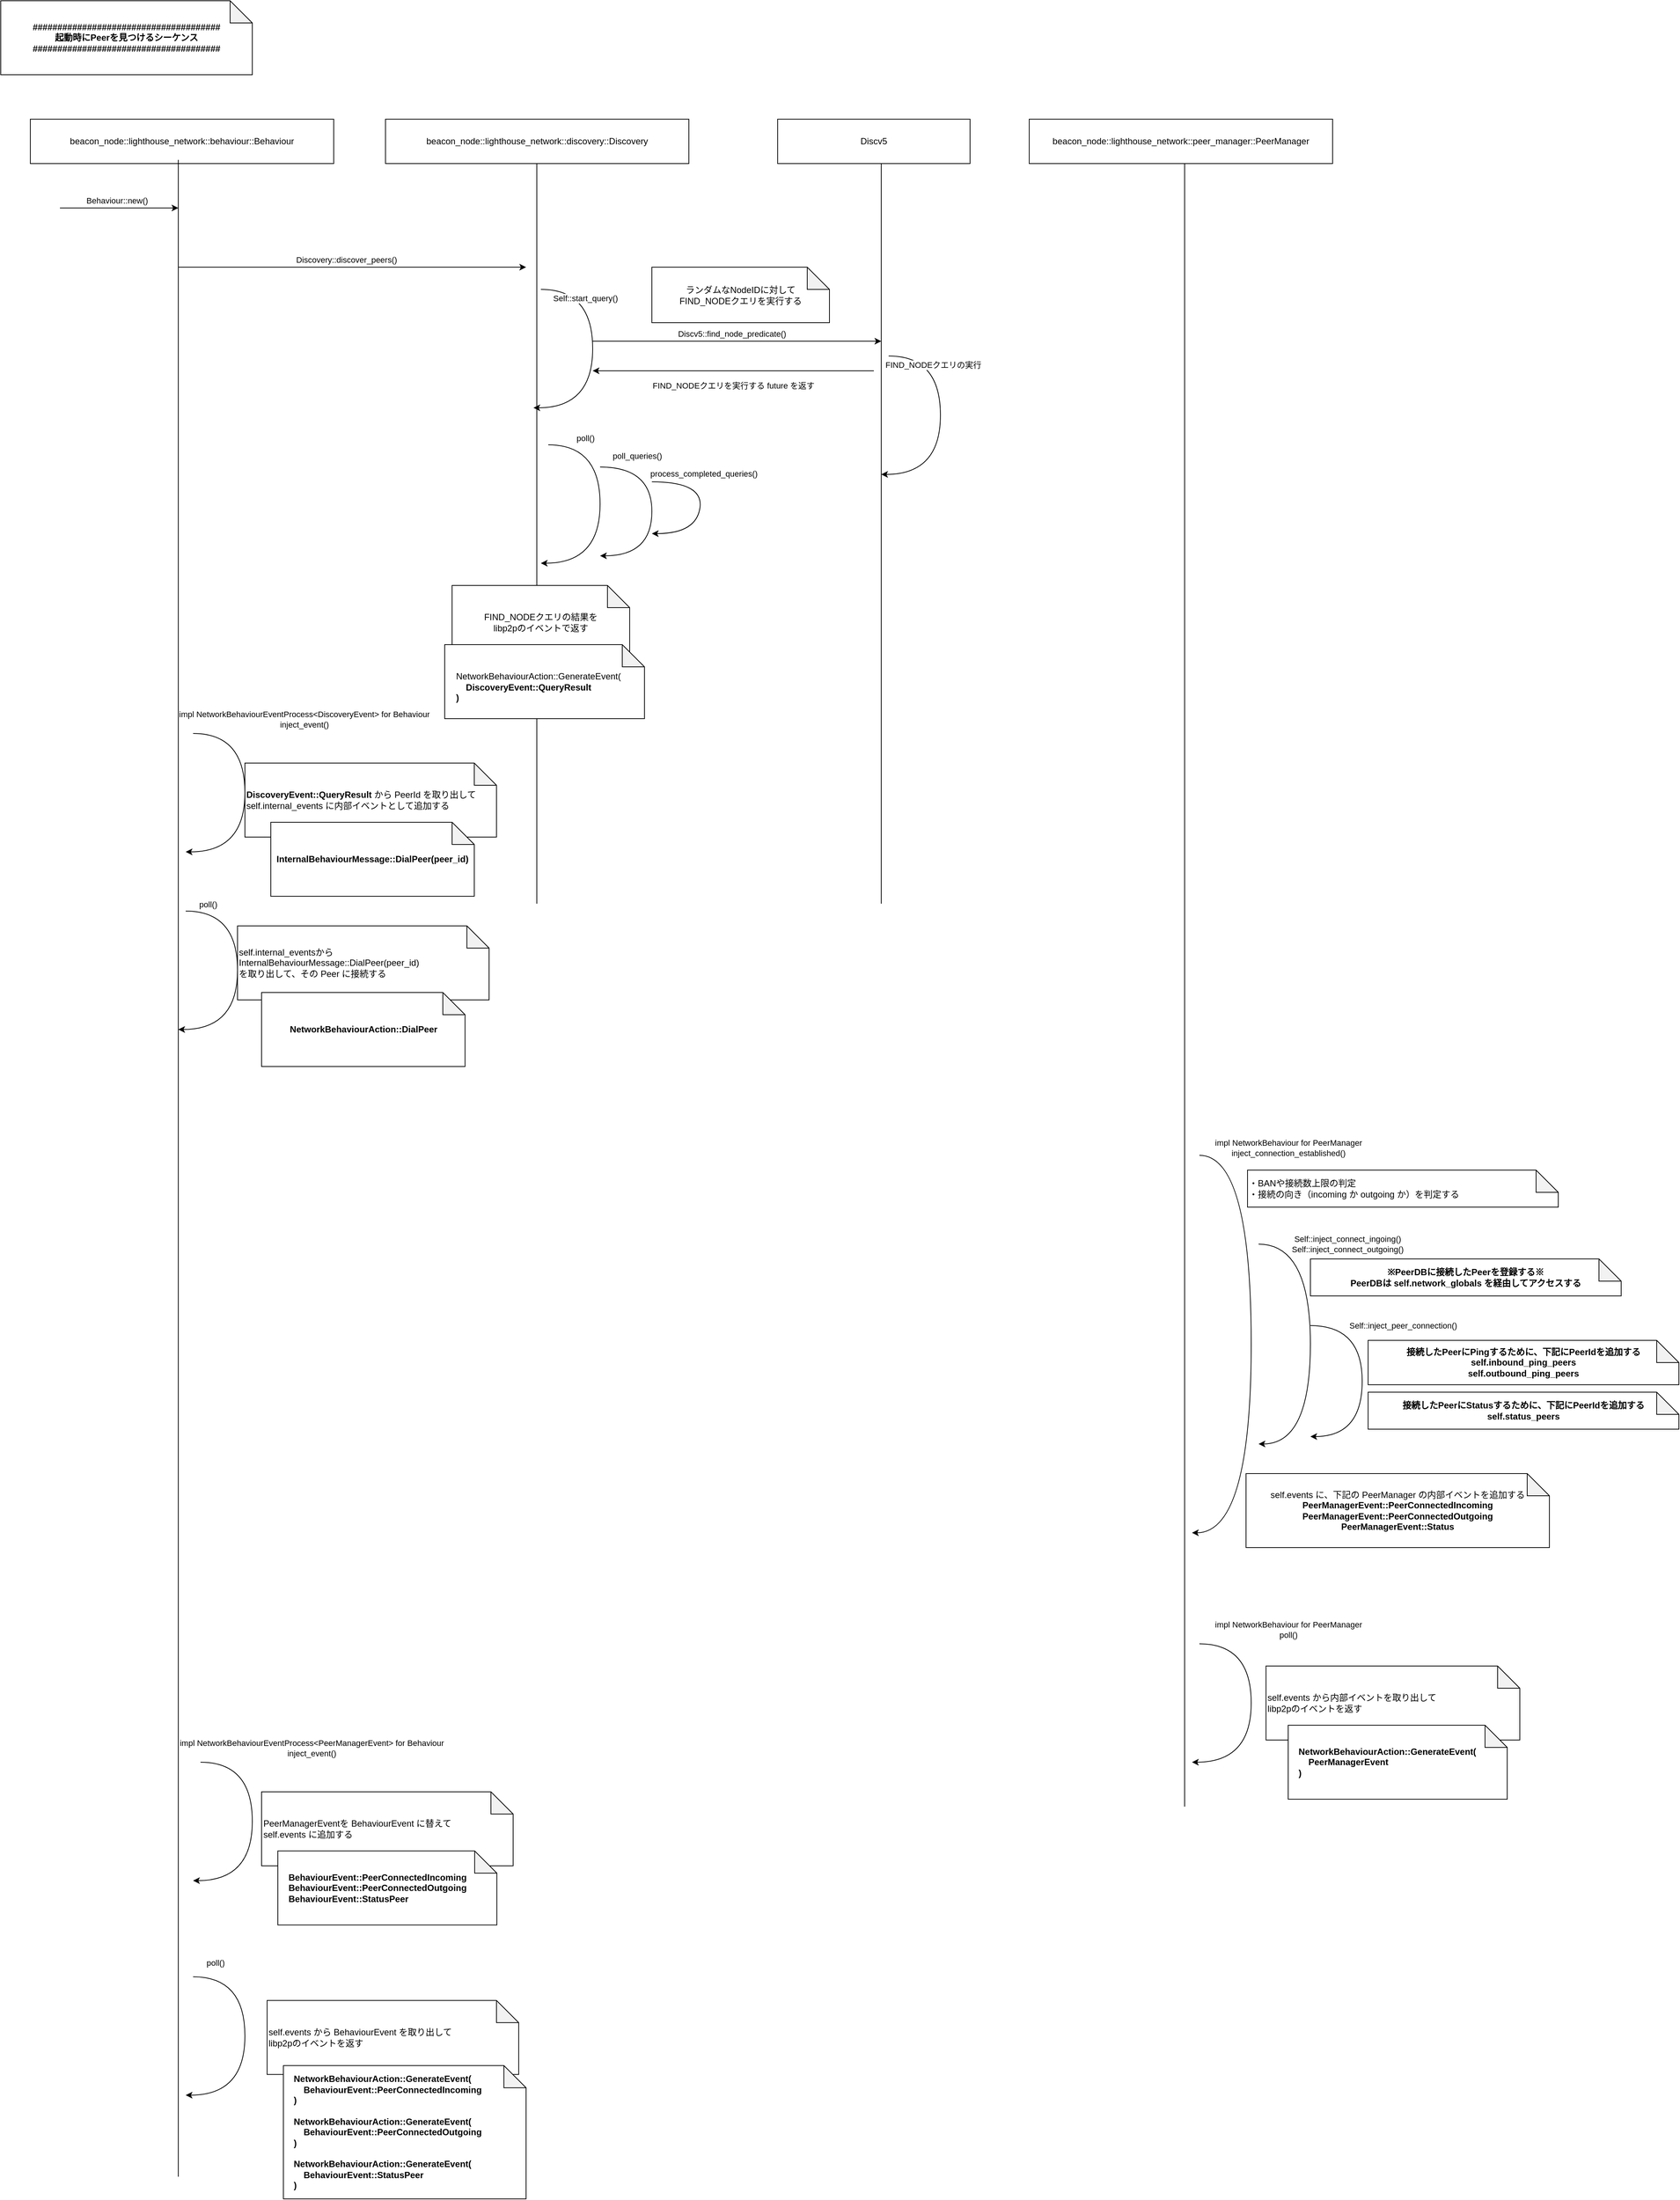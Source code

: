 <mxfile>
    <diagram id="T8pmpTCMuDaPm9wjzUCa" name="Page-1">
        <mxGraphModel dx="1148" dy="927" grid="1" gridSize="10" guides="1" tooltips="1" connect="1" arrows="1" fold="1" page="1" pageScale="1" pageWidth="827" pageHeight="1169" background="none" math="0" shadow="0">
            <root>
                <mxCell id="0"/>
                <mxCell id="1" parent="0"/>
                <mxCell id="2" value="beacon_node::lighthouse_network::behaviour::Behaviour" style="rounded=0;whiteSpace=wrap;html=1;" parent="1" vertex="1">
                    <mxGeometry x="50" y="170" width="410" height="60" as="geometry"/>
                </mxCell>
                <mxCell id="3" value="" style="endArrow=none;html=1;" parent="1" edge="1">
                    <mxGeometry width="50" height="50" relative="1" as="geometry">
                        <mxPoint x="250" y="1230" as="sourcePoint"/>
                        <mxPoint x="250" y="230" as="targetPoint"/>
                    </mxGeometry>
                </mxCell>
                <mxCell id="4" value="" style="endArrow=classic;html=1;" parent="1" edge="1">
                    <mxGeometry width="50" height="50" relative="1" as="geometry">
                        <mxPoint x="90" y="290" as="sourcePoint"/>
                        <mxPoint x="250" y="290" as="targetPoint"/>
                    </mxGeometry>
                </mxCell>
                <mxCell id="6" value="Behaviour::new()" style="edgeLabel;html=1;align=center;verticalAlign=middle;resizable=0;points=[];" parent="4" vertex="1" connectable="0">
                    <mxGeometry x="-0.037" y="1" relative="1" as="geometry">
                        <mxPoint y="-9" as="offset"/>
                    </mxGeometry>
                </mxCell>
                <mxCell id="5" value="" style="endArrow=none;html=1;" parent="1" edge="1">
                    <mxGeometry width="50" height="50" relative="1" as="geometry">
                        <mxPoint x="250" y="2950" as="sourcePoint"/>
                        <mxPoint x="250" y="225" as="targetPoint"/>
                    </mxGeometry>
                </mxCell>
                <mxCell id="7" value="beacon_node::lighthouse_network::discovery::Discovery" style="rounded=0;whiteSpace=wrap;html=1;" parent="1" vertex="1">
                    <mxGeometry x="530" y="170" width="410" height="60" as="geometry"/>
                </mxCell>
                <mxCell id="8" value="" style="endArrow=classic;html=1;" parent="1" edge="1">
                    <mxGeometry width="50" height="50" relative="1" as="geometry">
                        <mxPoint x="250" y="370" as="sourcePoint"/>
                        <mxPoint x="720" y="370" as="targetPoint"/>
                    </mxGeometry>
                </mxCell>
                <mxCell id="9" value="Discovery::discover_peers()" style="edgeLabel;html=1;align=center;verticalAlign=middle;resizable=0;points=[];" parent="8" vertex="1" connectable="0">
                    <mxGeometry x="-0.037" y="1" relative="1" as="geometry">
                        <mxPoint y="-9" as="offset"/>
                    </mxGeometry>
                </mxCell>
                <mxCell id="10" value="" style="endArrow=none;html=1;" parent="1" edge="1">
                    <mxGeometry width="50" height="50" relative="1" as="geometry">
                        <mxPoint x="734.5" y="1230" as="sourcePoint"/>
                        <mxPoint x="734.5" y="230" as="targetPoint"/>
                    </mxGeometry>
                </mxCell>
                <mxCell id="11" value="######################################&lt;br&gt;起動時にPeerを見つけるシーケンス&lt;br&gt;######################################" style="shape=note;whiteSpace=wrap;html=1;backgroundOutline=1;darkOpacity=0.05;fontStyle=1" parent="1" vertex="1">
                    <mxGeometry x="10" y="10" width="340" height="100" as="geometry"/>
                </mxCell>
                <mxCell id="12" value="" style="curved=1;endArrow=classic;html=1;" parent="1" edge="1">
                    <mxGeometry width="50" height="50" relative="1" as="geometry">
                        <mxPoint x="740" y="400" as="sourcePoint"/>
                        <mxPoint x="730" y="560" as="targetPoint"/>
                        <Array as="points">
                            <mxPoint x="810" y="400"/>
                            <mxPoint x="810" y="560"/>
                        </Array>
                    </mxGeometry>
                </mxCell>
                <mxCell id="13" value="Self::start_query()" style="edgeLabel;html=1;align=center;verticalAlign=middle;resizable=0;points=[];" parent="12" vertex="1" connectable="0">
                    <mxGeometry x="0.073" relative="1" as="geometry">
                        <mxPoint x="-10" y="-85" as="offset"/>
                    </mxGeometry>
                </mxCell>
                <mxCell id="14" value="Discv5" style="rounded=0;whiteSpace=wrap;html=1;" parent="1" vertex="1">
                    <mxGeometry x="1060" y="170" width="260" height="60" as="geometry"/>
                </mxCell>
                <mxCell id="15" value="" style="endArrow=classic;html=1;" parent="1" edge="1">
                    <mxGeometry width="50" height="50" relative="1" as="geometry">
                        <mxPoint x="810" y="470" as="sourcePoint"/>
                        <mxPoint x="1200" y="470" as="targetPoint"/>
                    </mxGeometry>
                </mxCell>
                <mxCell id="16" value="Discv5::find_node_predicate()" style="edgeLabel;html=1;align=center;verticalAlign=middle;resizable=0;points=[];" parent="15" vertex="1" connectable="0">
                    <mxGeometry x="-0.037" y="1" relative="1" as="geometry">
                        <mxPoint y="-9" as="offset"/>
                    </mxGeometry>
                </mxCell>
                <mxCell id="17" value="" style="endArrow=none;html=1;" parent="1" edge="1">
                    <mxGeometry width="50" height="50" relative="1" as="geometry">
                        <mxPoint x="1200" y="1230" as="sourcePoint"/>
                        <mxPoint x="1200" y="230" as="targetPoint"/>
                    </mxGeometry>
                </mxCell>
                <mxCell id="19" value="&lt;span style=&quot;font-weight: normal&quot;&gt;ランダムなNodeIDに対して&lt;br&gt;FIND_NODEクエリを実行する&lt;/span&gt;" style="shape=note;whiteSpace=wrap;html=1;backgroundOutline=1;darkOpacity=0.05;fontStyle=1" parent="1" vertex="1">
                    <mxGeometry x="890" y="370" width="240" height="75" as="geometry"/>
                </mxCell>
                <mxCell id="20" value="" style="endArrow=classic;html=1;" parent="1" edge="1">
                    <mxGeometry width="50" height="50" relative="1" as="geometry">
                        <mxPoint x="1190" y="510" as="sourcePoint"/>
                        <mxPoint x="810" y="510" as="targetPoint"/>
                    </mxGeometry>
                </mxCell>
                <mxCell id="21" value="FIND_NODEクエリを実行する future を返す" style="edgeLabel;html=1;align=center;verticalAlign=middle;resizable=0;points=[];" parent="20" vertex="1" connectable="0">
                    <mxGeometry x="-0.037" y="1" relative="1" as="geometry">
                        <mxPoint x="-7" y="19" as="offset"/>
                    </mxGeometry>
                </mxCell>
                <mxCell id="22" value="" style="curved=1;endArrow=classic;html=1;" parent="1" edge="1">
                    <mxGeometry width="50" height="50" relative="1" as="geometry">
                        <mxPoint x="1210" y="490" as="sourcePoint"/>
                        <mxPoint x="1200" y="650" as="targetPoint"/>
                        <Array as="points">
                            <mxPoint x="1280" y="490"/>
                            <mxPoint x="1280" y="650"/>
                        </Array>
                    </mxGeometry>
                </mxCell>
                <mxCell id="23" value="FIND_NODEクエリの実行" style="edgeLabel;html=1;align=center;verticalAlign=middle;resizable=0;points=[];" parent="22" vertex="1" connectable="0">
                    <mxGeometry x="0.073" relative="1" as="geometry">
                        <mxPoint x="-10" y="-85" as="offset"/>
                    </mxGeometry>
                </mxCell>
                <mxCell id="24" value="" style="curved=1;endArrow=classic;html=1;" parent="1" edge="1">
                    <mxGeometry width="50" height="50" relative="1" as="geometry">
                        <mxPoint x="750" y="610" as="sourcePoint"/>
                        <mxPoint x="740" y="770" as="targetPoint"/>
                        <Array as="points">
                            <mxPoint x="820" y="610"/>
                            <mxPoint x="820" y="770"/>
                        </Array>
                    </mxGeometry>
                </mxCell>
                <mxCell id="25" value="poll()" style="edgeLabel;html=1;align=center;verticalAlign=middle;resizable=0;points=[];" parent="24" vertex="1" connectable="0">
                    <mxGeometry x="0.073" relative="1" as="geometry">
                        <mxPoint x="-20" y="-106" as="offset"/>
                    </mxGeometry>
                </mxCell>
                <mxCell id="26" value="" style="curved=1;endArrow=classic;html=1;" parent="1" edge="1">
                    <mxGeometry width="50" height="50" relative="1" as="geometry">
                        <mxPoint x="820" y="640" as="sourcePoint"/>
                        <mxPoint x="820" y="760" as="targetPoint"/>
                        <Array as="points">
                            <mxPoint x="890" y="640"/>
                            <mxPoint x="890" y="760"/>
                        </Array>
                    </mxGeometry>
                </mxCell>
                <mxCell id="27" value="poll_queries()" style="edgeLabel;html=1;align=center;verticalAlign=middle;resizable=0;points=[];" parent="26" vertex="1" connectable="0">
                    <mxGeometry x="0.073" relative="1" as="geometry">
                        <mxPoint x="-20" y="-85" as="offset"/>
                    </mxGeometry>
                </mxCell>
                <mxCell id="28" value="" style="curved=1;endArrow=classic;html=1;" parent="1" edge="1">
                    <mxGeometry width="50" height="50" relative="1" as="geometry">
                        <mxPoint x="890" y="660" as="sourcePoint"/>
                        <mxPoint x="890" y="730" as="targetPoint"/>
                        <Array as="points">
                            <mxPoint x="960" y="660"/>
                            <mxPoint x="950" y="730"/>
                        </Array>
                    </mxGeometry>
                </mxCell>
                <mxCell id="29" value="process_completed_queries()" style="edgeLabel;html=1;align=center;verticalAlign=middle;resizable=0;points=[];" parent="28" vertex="1" connectable="0">
                    <mxGeometry x="0.073" relative="1" as="geometry">
                        <mxPoint x="5" y="-48" as="offset"/>
                    </mxGeometry>
                </mxCell>
                <mxCell id="30" value="&lt;span style=&quot;font-weight: normal&quot;&gt;FIND_NODEクエリの結果を&lt;/span&gt;&lt;br&gt;&lt;span style=&quot;font-weight: normal&quot;&gt;libp2pのイベントで返す&lt;/span&gt;" style="shape=note;whiteSpace=wrap;html=1;backgroundOutline=1;darkOpacity=0.05;fontStyle=1" parent="1" vertex="1">
                    <mxGeometry x="620" y="800" width="240" height="100" as="geometry"/>
                </mxCell>
                <mxCell id="31" value="&lt;span style=&quot;font-weight: 400&quot;&gt;&lt;br&gt;&amp;nbsp; &amp;nbsp; NetworkBehaviourAction::GenerateEvent(&lt;/span&gt;&lt;br&gt;&lt;span style=&quot;font-weight: 400&quot;&gt;&amp;nbsp; &amp;nbsp; &amp;nbsp; &amp;nbsp; &lt;/span&gt;DiscoveryEvent::QueryResult&lt;br&gt;&amp;nbsp; &amp;nbsp; )" style="shape=note;whiteSpace=wrap;html=1;backgroundOutline=1;darkOpacity=0.05;fontStyle=1;align=left;" parent="1" vertex="1">
                    <mxGeometry x="610" y="880" width="270" height="100" as="geometry"/>
                </mxCell>
                <mxCell id="32" value="" style="curved=1;endArrow=classic;html=1;" parent="1" edge="1">
                    <mxGeometry width="50" height="50" relative="1" as="geometry">
                        <mxPoint x="270" y="1000" as="sourcePoint"/>
                        <mxPoint x="260" y="1160" as="targetPoint"/>
                        <Array as="points">
                            <mxPoint x="340" y="1000"/>
                            <mxPoint x="340" y="1160"/>
                        </Array>
                    </mxGeometry>
                </mxCell>
                <mxCell id="33" value="impl NetworkBehaviourEventProcess&amp;lt;DiscoveryEvent&amp;gt; for Behaviour&lt;br&gt;inject_event()" style="edgeLabel;html=1;align=center;verticalAlign=middle;resizable=0;points=[];" parent="32" vertex="1" connectable="0">
                    <mxGeometry x="0.073" relative="1" as="geometry">
                        <mxPoint x="80" y="-116" as="offset"/>
                    </mxGeometry>
                </mxCell>
                <mxCell id="34" value="&lt;b&gt;DiscoveryEvent::QueryResult&lt;/b&gt; から PeerId を取り出して&lt;br&gt;self.internal_events に内部イベントとして追加する" style="shape=note;whiteSpace=wrap;html=1;backgroundOutline=1;darkOpacity=0.05;fontStyle=0;align=left;" parent="1" vertex="1">
                    <mxGeometry x="340" y="1040" width="340" height="100" as="geometry"/>
                </mxCell>
                <mxCell id="35" value="" style="curved=1;endArrow=classic;html=1;" parent="1" edge="1">
                    <mxGeometry width="50" height="50" relative="1" as="geometry">
                        <mxPoint x="260" y="1240" as="sourcePoint"/>
                        <mxPoint x="250" y="1400" as="targetPoint"/>
                        <Array as="points">
                            <mxPoint x="330" y="1240"/>
                            <mxPoint x="330" y="1400"/>
                        </Array>
                    </mxGeometry>
                </mxCell>
                <mxCell id="36" value="poll()" style="edgeLabel;html=1;align=center;verticalAlign=middle;resizable=0;points=[];" parent="35" vertex="1" connectable="0">
                    <mxGeometry x="0.073" relative="1" as="geometry">
                        <mxPoint x="-40" y="-106" as="offset"/>
                    </mxGeometry>
                </mxCell>
                <mxCell id="37" value="InternalBehaviourMessage::DialPeer(peer_id)" style="shape=note;whiteSpace=wrap;html=1;backgroundOutline=1;darkOpacity=0.05;fontStyle=1;align=center;" parent="1" vertex="1">
                    <mxGeometry x="375" y="1120" width="275" height="100" as="geometry"/>
                </mxCell>
                <mxCell id="38" value="&lt;span style=&quot;text-align: center&quot;&gt;self.internal_eventsから&lt;br&gt;InternalBehaviourMessage::DialPeer(peer_id)&lt;br&gt;を取り出して、その Peer に接続する&lt;br&gt;&lt;/span&gt;" style="shape=note;whiteSpace=wrap;html=1;backgroundOutline=1;darkOpacity=0.05;fontStyle=0;align=left;" parent="1" vertex="1">
                    <mxGeometry x="330" y="1260" width="340" height="100" as="geometry"/>
                </mxCell>
                <mxCell id="39" value="NetworkBehaviourAction::DialPeer" style="shape=note;whiteSpace=wrap;html=1;backgroundOutline=1;darkOpacity=0.05;fontStyle=1;align=center;" parent="1" vertex="1">
                    <mxGeometry x="362.5" y="1350" width="275" height="100" as="geometry"/>
                </mxCell>
                <mxCell id="40" value="beacon_node::lighthouse_network::peer_manager::PeerManager" style="rounded=0;whiteSpace=wrap;html=1;" parent="1" vertex="1">
                    <mxGeometry x="1400" y="170" width="410" height="60" as="geometry"/>
                </mxCell>
                <mxCell id="42" value="" style="endArrow=none;html=1;" parent="1" edge="1">
                    <mxGeometry width="50" height="50" relative="1" as="geometry">
                        <mxPoint x="1610" y="2450" as="sourcePoint"/>
                        <mxPoint x="1610" y="230" as="targetPoint"/>
                    </mxGeometry>
                </mxCell>
                <mxCell id="44" value="" style="curved=1;endArrow=classic;html=1;" parent="1" edge="1">
                    <mxGeometry width="50" height="50" relative="1" as="geometry">
                        <mxPoint x="1630" y="1570" as="sourcePoint"/>
                        <mxPoint x="1620" y="2080" as="targetPoint"/>
                        <Array as="points">
                            <mxPoint x="1700" y="1570"/>
                            <mxPoint x="1700" y="2080"/>
                        </Array>
                    </mxGeometry>
                </mxCell>
                <mxCell id="45" value="impl NetworkBehaviour for PeerManager&lt;br&gt;inject_connection_established()" style="edgeLabel;html=1;align=center;verticalAlign=middle;resizable=0;points=[];" parent="44" vertex="1" connectable="0">
                    <mxGeometry x="0.073" relative="1" as="geometry">
                        <mxPoint x="50" y="-294" as="offset"/>
                    </mxGeometry>
                </mxCell>
                <mxCell id="46" value="&lt;span style=&quot;text-align: center&quot;&gt;・BANや接続数上限の判定&lt;br&gt;・接続の向き（incoming か outgoing か）を判定する&lt;br&gt;&lt;/span&gt;" style="shape=note;whiteSpace=wrap;html=1;backgroundOutline=1;darkOpacity=0.05;fontStyle=0;align=left;" parent="1" vertex="1">
                    <mxGeometry x="1695" y="1590" width="420" height="50" as="geometry"/>
                </mxCell>
                <mxCell id="47" value="&lt;span style=&quot;font-weight: 400&quot;&gt;self.events に、下記の PeerManager の内部イベントを追加する&lt;/span&gt;&lt;br&gt;PeerManagerEvent::PeerConnectedIncoming&lt;br&gt;PeerManagerEvent::PeerConnectedOutgoing&lt;br&gt;PeerManagerEvent::Status" style="shape=note;whiteSpace=wrap;html=1;backgroundOutline=1;darkOpacity=0.05;fontStyle=1;align=center;" parent="1" vertex="1">
                    <mxGeometry x="1693" y="2000" width="410" height="100" as="geometry"/>
                </mxCell>
                <mxCell id="48" value="" style="curved=1;endArrow=classic;html=1;" parent="1" edge="1">
                    <mxGeometry width="50" height="50" relative="1" as="geometry">
                        <mxPoint x="1630" y="2230" as="sourcePoint"/>
                        <mxPoint x="1620" y="2390" as="targetPoint"/>
                        <Array as="points">
                            <mxPoint x="1700" y="2230"/>
                            <mxPoint x="1700" y="2390"/>
                        </Array>
                    </mxGeometry>
                </mxCell>
                <mxCell id="49" value="impl NetworkBehaviour for PeerManager&lt;br&gt;poll()" style="edgeLabel;html=1;align=center;verticalAlign=middle;resizable=0;points=[];" parent="48" vertex="1" connectable="0">
                    <mxGeometry x="0.073" relative="1" as="geometry">
                        <mxPoint x="50" y="-116" as="offset"/>
                    </mxGeometry>
                </mxCell>
                <mxCell id="50" value="&lt;span style=&quot;text-align: center&quot;&gt;self.events から内部イベントを取り出して&lt;br&gt;libp2pのイベントを返す&lt;br&gt;&lt;/span&gt;" style="shape=note;whiteSpace=wrap;html=1;backgroundOutline=1;darkOpacity=0.05;fontStyle=0;align=left;" parent="1" vertex="1">
                    <mxGeometry x="1720" y="2260" width="343" height="100" as="geometry"/>
                </mxCell>
                <mxCell id="51" value="NetworkBehaviourAction::GenerateEvent(&lt;br&gt;&amp;nbsp; &amp;nbsp;&amp;nbsp;PeerManagerEvent&lt;br&gt;)" style="shape=note;whiteSpace=wrap;html=1;backgroundOutline=1;darkOpacity=0.05;fontStyle=1;align=left;spacingLeft=12;" parent="1" vertex="1">
                    <mxGeometry x="1750" y="2340" width="296" height="100" as="geometry"/>
                </mxCell>
                <mxCell id="52" value="" style="curved=1;endArrow=classic;html=1;" parent="1" edge="1">
                    <mxGeometry width="50" height="50" relative="1" as="geometry">
                        <mxPoint x="280" y="2390" as="sourcePoint"/>
                        <mxPoint x="270" y="2550" as="targetPoint"/>
                        <Array as="points">
                            <mxPoint x="350" y="2390"/>
                            <mxPoint x="350" y="2550"/>
                        </Array>
                    </mxGeometry>
                </mxCell>
                <mxCell id="53" value="impl NetworkBehaviourEventProcess&amp;lt;PeerManagerEvent&amp;gt; for Behaviour&lt;br&gt;inject_event()" style="edgeLabel;html=1;align=center;verticalAlign=middle;resizable=0;points=[];" parent="52" vertex="1" connectable="0">
                    <mxGeometry x="0.073" relative="1" as="geometry">
                        <mxPoint x="80" y="-116" as="offset"/>
                    </mxGeometry>
                </mxCell>
                <mxCell id="54" value="&lt;span style=&quot;text-align: center&quot;&gt;PeerManagerEventを BehaviourEvent に替えて&lt;br&gt;self.events に追加する&lt;br&gt;&lt;/span&gt;" style="shape=note;whiteSpace=wrap;html=1;backgroundOutline=1;darkOpacity=0.05;fontStyle=0;align=left;" parent="1" vertex="1">
                    <mxGeometry x="362.5" y="2430" width="340" height="100" as="geometry"/>
                </mxCell>
                <mxCell id="55" value="BehaviourEvent::PeerConnectedIncoming&lt;br&gt;BehaviourEvent::PeerConnectedOutgoing&lt;br&gt;BehaviourEvent::StatusPeer" style="shape=note;whiteSpace=wrap;html=1;backgroundOutline=1;darkOpacity=0.05;fontStyle=1;align=left;spacingLeft=12;" parent="1" vertex="1">
                    <mxGeometry x="384.5" y="2509.88" width="296" height="100" as="geometry"/>
                </mxCell>
                <mxCell id="56" value="" style="curved=1;endArrow=classic;html=1;" parent="1" edge="1">
                    <mxGeometry width="50" height="50" relative="1" as="geometry">
                        <mxPoint x="270" y="2679.88" as="sourcePoint"/>
                        <mxPoint x="260" y="2839.88" as="targetPoint"/>
                        <Array as="points">
                            <mxPoint x="340" y="2679.88"/>
                            <mxPoint x="340" y="2839.88"/>
                        </Array>
                    </mxGeometry>
                </mxCell>
                <mxCell id="57" value="poll()" style="edgeLabel;html=1;align=center;verticalAlign=middle;resizable=0;points=[];" parent="56" vertex="1" connectable="0">
                    <mxGeometry x="0.073" relative="1" as="geometry">
                        <mxPoint x="-40" y="-116" as="offset"/>
                    </mxGeometry>
                </mxCell>
                <mxCell id="58" value="&lt;span style=&quot;text-align: center&quot;&gt;self.events から BehaviourEvent を取り出して&lt;br&gt;&lt;/span&gt;&lt;span style=&quot;text-align: center&quot;&gt;libp2pのイベントを&lt;/span&gt;&lt;span style=&quot;text-align: center&quot;&gt;返す&lt;/span&gt;&lt;span style=&quot;text-align: center&quot;&gt;&lt;br&gt;&lt;/span&gt;" style="shape=note;whiteSpace=wrap;html=1;backgroundOutline=1;darkOpacity=0.05;fontStyle=0;align=left;" parent="1" vertex="1">
                    <mxGeometry x="370" y="2711.88" width="340" height="100" as="geometry"/>
                </mxCell>
                <mxCell id="59" value="NetworkBehaviourAction::GenerateEvent(&lt;br&gt;&amp;nbsp; &amp;nbsp; BehaviourEvent::PeerConnectedIncoming&lt;br&gt;)&lt;br&gt;&lt;br&gt;NetworkBehaviourAction::GenerateEvent(&lt;br&gt;&amp;nbsp; &amp;nbsp; BehaviourEvent::PeerConnectedOutgoing&lt;br&gt;)&lt;br&gt;&lt;br&gt;NetworkBehaviourAction::GenerateEvent(&lt;br&gt;&amp;nbsp; &amp;nbsp; BehaviourEvent::StatusPeer&lt;br&gt;)" style="shape=note;whiteSpace=wrap;html=1;backgroundOutline=1;darkOpacity=0.05;fontStyle=1;align=left;spacingLeft=12;" parent="1" vertex="1">
                    <mxGeometry x="392" y="2799.88" width="328" height="180.12" as="geometry"/>
                </mxCell>
                <mxCell id="60" value="" style="curved=1;endArrow=classic;html=1;" edge="1" parent="1">
                    <mxGeometry width="50" height="50" relative="1" as="geometry">
                        <mxPoint x="1710" y="1690" as="sourcePoint"/>
                        <mxPoint x="1710" y="1960" as="targetPoint"/>
                        <Array as="points">
                            <mxPoint x="1780" y="1690"/>
                            <mxPoint x="1780" y="1960"/>
                        </Array>
                    </mxGeometry>
                </mxCell>
                <mxCell id="61" value="Self::inject_connect_ingoing()&lt;br&gt;Self::inject_connect_outgoing()" style="edgeLabel;html=1;align=center;verticalAlign=middle;resizable=0;points=[];" vertex="1" connectable="0" parent="60">
                    <mxGeometry x="0.073" relative="1" as="geometry">
                        <mxPoint x="50" y="-150" as="offset"/>
                    </mxGeometry>
                </mxCell>
                <mxCell id="62" value="&lt;span&gt;※PeerDBに接続したPeerを登録する※&lt;br&gt;PeerDBは self.network_globals を経由してアクセスする&lt;br&gt;&lt;/span&gt;" style="shape=note;whiteSpace=wrap;html=1;backgroundOutline=1;darkOpacity=0.05;fontStyle=1;align=center;" vertex="1" parent="1">
                    <mxGeometry x="1780" y="1710" width="420" height="50" as="geometry"/>
                </mxCell>
                <mxCell id="64" value="" style="curved=1;endArrow=classic;html=1;" edge="1" parent="1">
                    <mxGeometry width="50" height="50" relative="1" as="geometry">
                        <mxPoint x="1780" y="1800" as="sourcePoint"/>
                        <mxPoint x="1780" y="1950" as="targetPoint"/>
                        <Array as="points">
                            <mxPoint x="1850" y="1800"/>
                            <mxPoint x="1850" y="1950"/>
                        </Array>
                    </mxGeometry>
                </mxCell>
                <mxCell id="65" value="Self::inject_peer_connection()" style="edgeLabel;html=1;align=center;verticalAlign=middle;resizable=0;points=[];" vertex="1" connectable="0" parent="64">
                    <mxGeometry x="0.073" relative="1" as="geometry">
                        <mxPoint x="55" y="-86" as="offset"/>
                    </mxGeometry>
                </mxCell>
                <mxCell id="66" value="&lt;span&gt;接続したPeerにPingするために、下記にPeerIdを追加する&lt;br&gt;self.inbound_ping_peers&lt;br&gt;self.outbound_ping_peers&lt;br&gt;&lt;/span&gt;" style="shape=note;whiteSpace=wrap;html=1;backgroundOutline=1;darkOpacity=0.05;fontStyle=1;align=center;" vertex="1" parent="1">
                    <mxGeometry x="1858" y="1820" width="420" height="60" as="geometry"/>
                </mxCell>
                <mxCell id="67" value="&lt;span&gt;接続したPeerにStatusするために、下記にPeerIdを追加する&lt;br&gt;self.status_peers&lt;br&gt;&lt;/span&gt;" style="shape=note;whiteSpace=wrap;html=1;backgroundOutline=1;darkOpacity=0.05;fontStyle=1;align=center;" vertex="1" parent="1">
                    <mxGeometry x="1858" y="1890" width="420" height="50" as="geometry"/>
                </mxCell>
            </root>
        </mxGraphModel>
    </diagram>
</mxfile>
